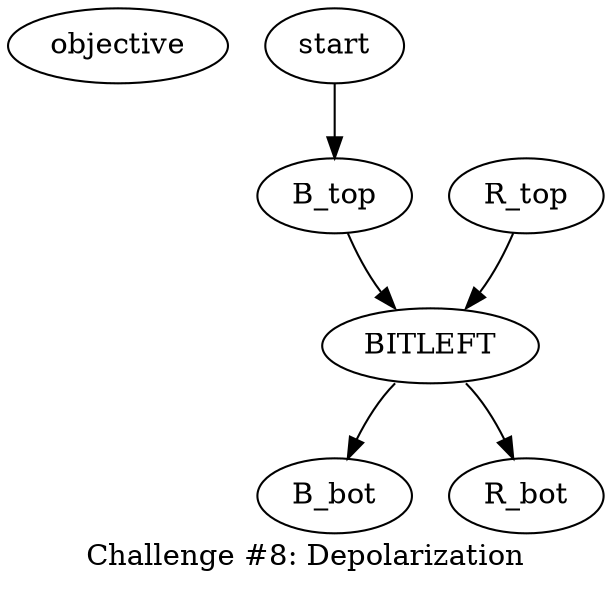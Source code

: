 /*  Challenge #8: Depolarization
 *
 *  Make the pattern blue, red, blue, red, blue, red…
 */


digraph Challenge08 {
    /*
    ** attributes
    */

    /*
    ** nodes
    */

    objective [
    ]

    bit [ label=BITLEFT ]

    /*
    ** edges
    */
    start -> B_top

    B_top -> bit:nw
    R_top -> bit:ne

    bit:sw -> B_bot
    bit:se -> R_bot


    /*
    ** graph attributes
    */
    graph [
        label="Challenge #8: Depolarization"
    ]
}
